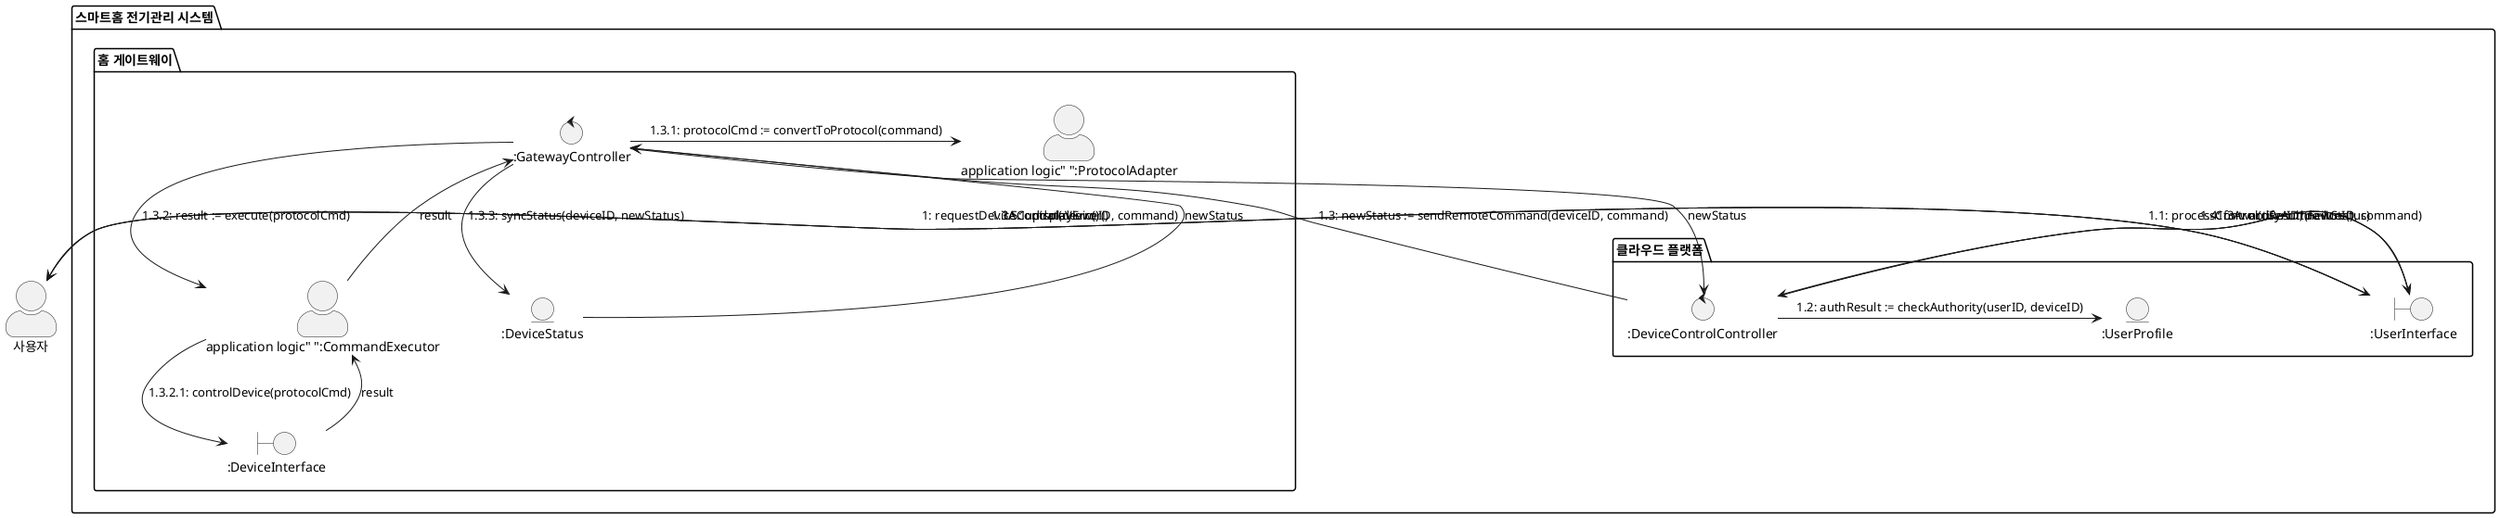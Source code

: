 @startuml

skinparam actorStyle awesome
actor "사용자" as user

package "스마트홈 전기관리 시스템" {
  package "클라우드 플랫폼" {
    boundary ":UserInterface" as UI
    control ":DeviceControlController" as CloudDCC
    entity ":UserProfile" as UP
  }

  package "홈 게이트웨이" {
    control ":GatewayController" as GatewayCtrl
    "application logic" ":ProtocolAdapter" as PA
    "application logic" ":CommandExecutor" as CE
    boundary ":DeviceInterface" as DI
    entity ":DeviceStatus" as DS
  }
}

user -> UI: 1: requestDeviceControl(deviceID, command)
UI -> CloudDCC: 1.1: processControl(userID, deviceID, command)
CloudDCC -> UP: 1.2: authResult := checkAuthority(userID, deviceID)

'alt [authResult is true]
  CloudDCC -> GatewayCtrl: 1.3: newStatus := sendRemoteCommand(deviceID, command)
  GatewayCtrl -> PA: 1.3.1: protocolCmd := convertToProtocol(command)
  GatewayCtrl -> CE: 1.3.2: result := execute(protocolCmd)
  CE -> DI: 1.3.2.1: controlDevice(protocolCmd)
  DI --> CE: result
  CE --> GatewayCtrl: result
  GatewayCtrl -> DS: 1.3.3: syncStatus(deviceID, newStatus)
  DS --> GatewayCtrl: newStatus
  GatewayCtrl --> CloudDCC: newStatus
  CloudDCC -> UI: 1.4: forwardResult(newStatus)
  UI -> user: 1.5: updateView()
'else [authResult is false]
  CloudDCC -> UI: 1.3A: notifyAuthFailure()
  UI -> user: 1.3A.1: displayError()
'end
@enduml